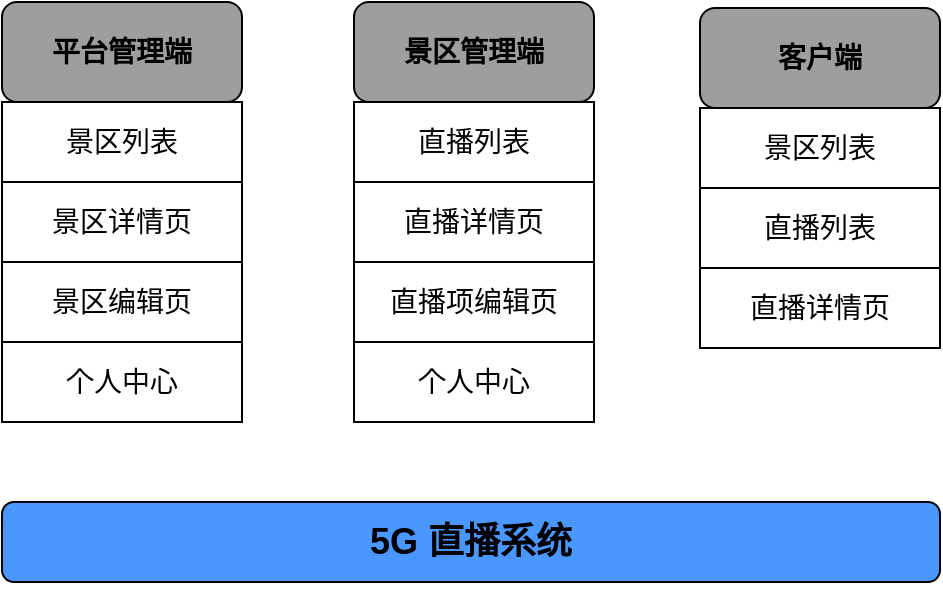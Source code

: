 <mxfile version="14.1.2" type="github">
  <diagram id="TcDBp-x5wX-hLU5BOLYg" name="Page-1">
    <mxGraphModel dx="1151" dy="673" grid="1" gridSize="10" guides="1" tooltips="1" connect="0" arrows="1" fold="1" page="1" pageScale="1" pageWidth="827" pageHeight="1169" math="0" shadow="0">
      <root>
        <mxCell id="0" />
        <mxCell id="1" parent="0" />
        <mxCell id="Cu19Y9O4YaZAG5pQ2-J6-1" value="&lt;b&gt;&lt;font style=&quot;font-size: 18px&quot;&gt;5G 直播系统&lt;/font&gt;&lt;/b&gt;" style="rounded=1;whiteSpace=wrap;html=1;fillColor=#4A98FF;" vertex="1" parent="1">
          <mxGeometry x="190" y="390" width="469" height="40" as="geometry" />
        </mxCell>
        <mxCell id="Cu19Y9O4YaZAG5pQ2-J6-2" style="edgeStyle=orthogonalEdgeStyle;rounded=0;orthogonalLoop=1;jettySize=auto;html=1;exitX=0.5;exitY=1;exitDx=0;exitDy=0;" edge="1" parent="1" source="Cu19Y9O4YaZAG5pQ2-J6-1" target="Cu19Y9O4YaZAG5pQ2-J6-1">
          <mxGeometry relative="1" as="geometry" />
        </mxCell>
        <mxCell id="Cu19Y9O4YaZAG5pQ2-J6-4" value="&lt;b&gt;&lt;font style=&quot;font-size: 14px&quot;&gt;平台管理端&lt;/font&gt;&lt;/b&gt;" style="rounded=1;whiteSpace=wrap;html=1;fillColor=#9E9E9E;" vertex="1" parent="1">
          <mxGeometry x="190" y="140" width="120" height="50" as="geometry" />
        </mxCell>
        <mxCell id="Cu19Y9O4YaZAG5pQ2-J6-7" value="&lt;span style=&quot;line-height: 150%&quot;&gt;&lt;font style=&quot;font-size: 14px&quot;&gt;景区列表&lt;/font&gt;&lt;/span&gt;" style="rounded=0;whiteSpace=wrap;html=1;" vertex="1" parent="1">
          <mxGeometry x="190" y="190" width="120" height="40" as="geometry" />
        </mxCell>
        <mxCell id="Cu19Y9O4YaZAG5pQ2-J6-8" value="&lt;span style=&quot;line-height: 150%&quot;&gt;&lt;font style=&quot;font-size: 14px&quot;&gt;景区详情页&lt;/font&gt;&lt;/span&gt;" style="rounded=0;whiteSpace=wrap;html=1;" vertex="1" parent="1">
          <mxGeometry x="190" y="230" width="120" height="40" as="geometry" />
        </mxCell>
        <mxCell id="Cu19Y9O4YaZAG5pQ2-J6-9" value="&lt;span style=&quot;line-height: 150%&quot;&gt;&lt;font style=&quot;font-size: 14px&quot;&gt;景区编辑页&lt;/font&gt;&lt;/span&gt;" style="rounded=0;whiteSpace=wrap;html=1;" vertex="1" parent="1">
          <mxGeometry x="190" y="270" width="120" height="40" as="geometry" />
        </mxCell>
        <mxCell id="Cu19Y9O4YaZAG5pQ2-J6-10" value="&lt;span style=&quot;line-height: 150%&quot;&gt;&lt;font style=&quot;font-size: 14px&quot;&gt;个人中心&lt;/font&gt;&lt;/span&gt;" style="rounded=0;whiteSpace=wrap;html=1;" vertex="1" parent="1">
          <mxGeometry x="190" y="310" width="120" height="40" as="geometry" />
        </mxCell>
        <mxCell id="Cu19Y9O4YaZAG5pQ2-J6-11" value="&lt;b&gt;&lt;font style=&quot;font-size: 14px&quot;&gt;景区管理端&lt;/font&gt;&lt;/b&gt;" style="rounded=1;whiteSpace=wrap;html=1;fillColor=#9E9E9E;" vertex="1" parent="1">
          <mxGeometry x="366" y="140" width="120" height="50" as="geometry" />
        </mxCell>
        <mxCell id="Cu19Y9O4YaZAG5pQ2-J6-12" value="&lt;span style=&quot;line-height: 150%&quot;&gt;&lt;font style=&quot;font-size: 14px&quot;&gt;直播列表&lt;/font&gt;&lt;/span&gt;" style="rounded=0;whiteSpace=wrap;html=1;" vertex="1" parent="1">
          <mxGeometry x="366" y="190" width="120" height="40" as="geometry" />
        </mxCell>
        <mxCell id="Cu19Y9O4YaZAG5pQ2-J6-13" value="&lt;span style=&quot;line-height: 150%&quot;&gt;&lt;font style=&quot;font-size: 14px&quot;&gt;直播详情页&lt;/font&gt;&lt;/span&gt;" style="rounded=0;whiteSpace=wrap;html=1;" vertex="1" parent="1">
          <mxGeometry x="366" y="230" width="120" height="40" as="geometry" />
        </mxCell>
        <mxCell id="Cu19Y9O4YaZAG5pQ2-J6-14" value="&lt;span style=&quot;line-height: 150%&quot;&gt;&lt;font style=&quot;font-size: 14px&quot;&gt;直播项编辑页&lt;/font&gt;&lt;/span&gt;" style="rounded=0;whiteSpace=wrap;html=1;" vertex="1" parent="1">
          <mxGeometry x="366" y="270" width="120" height="40" as="geometry" />
        </mxCell>
        <mxCell id="Cu19Y9O4YaZAG5pQ2-J6-15" value="&lt;span style=&quot;line-height: 150%&quot;&gt;&lt;font style=&quot;font-size: 14px&quot;&gt;个人中心&lt;/font&gt;&lt;/span&gt;" style="rounded=0;whiteSpace=wrap;html=1;" vertex="1" parent="1">
          <mxGeometry x="366" y="310" width="120" height="40" as="geometry" />
        </mxCell>
        <mxCell id="Cu19Y9O4YaZAG5pQ2-J6-16" value="&lt;b&gt;&lt;font style=&quot;font-size: 14px&quot;&gt;客户端&lt;/font&gt;&lt;/b&gt;" style="rounded=1;whiteSpace=wrap;html=1;fillColor=#9E9E9E;" vertex="1" parent="1">
          <mxGeometry x="539" y="143" width="120" height="50" as="geometry" />
        </mxCell>
        <mxCell id="Cu19Y9O4YaZAG5pQ2-J6-17" value="&lt;span style=&quot;line-height: 150%&quot;&gt;&lt;font style=&quot;font-size: 14px&quot;&gt;景区列表&lt;/font&gt;&lt;/span&gt;" style="rounded=0;whiteSpace=wrap;html=1;" vertex="1" parent="1">
          <mxGeometry x="539" y="193" width="120" height="40" as="geometry" />
        </mxCell>
        <mxCell id="Cu19Y9O4YaZAG5pQ2-J6-18" value="&lt;span style=&quot;line-height: 150%&quot;&gt;&lt;font style=&quot;font-size: 14px&quot;&gt;直播列表&lt;/font&gt;&lt;/span&gt;" style="rounded=0;whiteSpace=wrap;html=1;" vertex="1" parent="1">
          <mxGeometry x="539" y="233" width="120" height="40" as="geometry" />
        </mxCell>
        <mxCell id="Cu19Y9O4YaZAG5pQ2-J6-19" value="&lt;span style=&quot;line-height: 150%&quot;&gt;&lt;font style=&quot;font-size: 14px&quot;&gt;直播详情页&lt;/font&gt;&lt;/span&gt;" style="rounded=0;whiteSpace=wrap;html=1;" vertex="1" parent="1">
          <mxGeometry x="539" y="273" width="120" height="40" as="geometry" />
        </mxCell>
      </root>
    </mxGraphModel>
  </diagram>
</mxfile>
